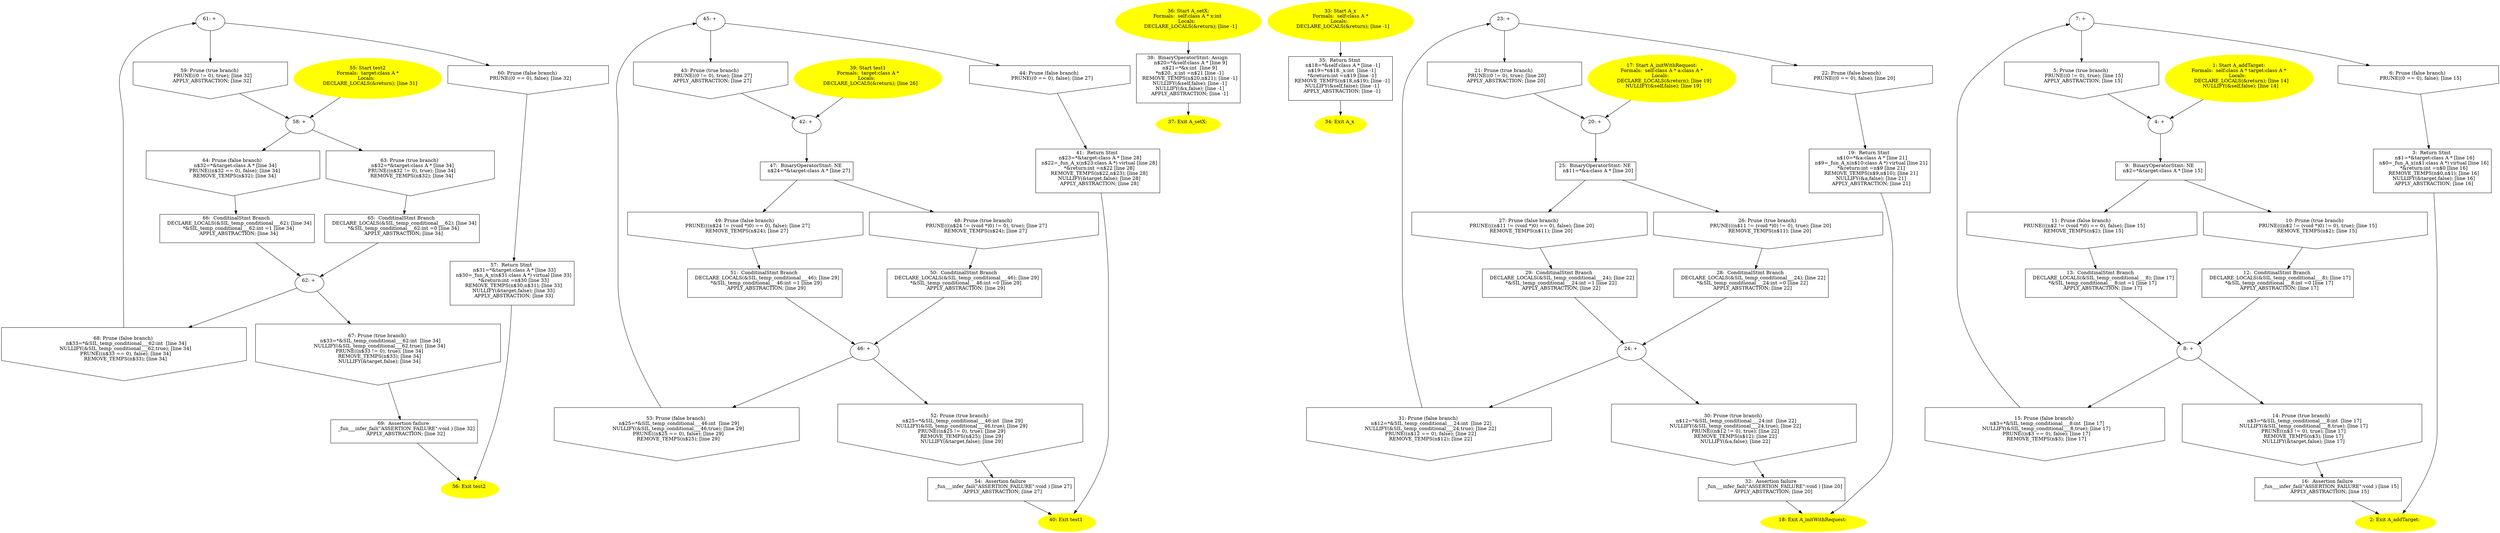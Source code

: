 digraph iCFG {
69 [label="69:  Assertion failure \n   _fun___infer_fail(\"ASSERTION_FAILURE\":void ) [line 32]\n  APPLY_ABSTRACTION; [line 32]\n " shape="box"]
	

	 69 -> 56 ;
68 [label="68: Prune (false branch) \n   n$33=*&SIL_temp_conditional___62:int  [line 34]\n  NULLIFY(&SIL_temp_conditional___62,true); [line 34]\n  PRUNE((n$33 == 0), false); [line 34]\n  REMOVE_TEMPS(n$33); [line 34]\n " shape="invhouse"]
	

	 68 -> 61 ;
67 [label="67: Prune (true branch) \n   n$33=*&SIL_temp_conditional___62:int  [line 34]\n  NULLIFY(&SIL_temp_conditional___62,true); [line 34]\n  PRUNE((n$33 != 0), true); [line 34]\n  REMOVE_TEMPS(n$33); [line 34]\n  NULLIFY(&target,false); [line 34]\n " shape="invhouse"]
	

	 67 -> 69 ;
66 [label="66:  ConditinalStmt Branch \n   DECLARE_LOCALS(&SIL_temp_conditional___62); [line 34]\n  *&SIL_temp_conditional___62:int =1 [line 34]\n  APPLY_ABSTRACTION; [line 34]\n " shape="box"]
	

	 66 -> 62 ;
65 [label="65:  ConditinalStmt Branch \n   DECLARE_LOCALS(&SIL_temp_conditional___62); [line 34]\n  *&SIL_temp_conditional___62:int =0 [line 34]\n  APPLY_ABSTRACTION; [line 34]\n " shape="box"]
	

	 65 -> 62 ;
64 [label="64: Prune (false branch) \n   n$32=*&target:class A * [line 34]\n  PRUNE((n$32 == 0), false); [line 34]\n  REMOVE_TEMPS(n$32); [line 34]\n " shape="invhouse"]
	

	 64 -> 66 ;
63 [label="63: Prune (true branch) \n   n$32=*&target:class A * [line 34]\n  PRUNE((n$32 != 0), true); [line 34]\n  REMOVE_TEMPS(n$32); [line 34]\n " shape="invhouse"]
	

	 63 -> 65 ;
62 [label="62: + \n  " ]
	

	 62 -> 67 ;
	 62 -> 68 ;
61 [label="61: + \n  " ]
	

	 61 -> 59 ;
	 61 -> 60 ;
60 [label="60: Prune (false branch) \n   PRUNE((0 == 0), false); [line 32]\n " shape="invhouse"]
	

	 60 -> 57 ;
59 [label="59: Prune (true branch) \n   PRUNE((0 != 0), true); [line 32]\n  APPLY_ABSTRACTION; [line 32]\n " shape="invhouse"]
	

	 59 -> 58 ;
58 [label="58: + \n  " ]
	

	 58 -> 63 ;
	 58 -> 64 ;
57 [label="57:  Return Stmt \n   n$31=*&target:class A * [line 33]\n  n$30=_fun_A_x(n$31:class A *) virtual [line 33]\n  *&return:int =n$30 [line 33]\n  REMOVE_TEMPS(n$30,n$31); [line 33]\n  NULLIFY(&target,false); [line 33]\n  APPLY_ABSTRACTION; [line 33]\n " shape="box"]
	

	 57 -> 56 ;
56 [label="56: Exit test2 \n  " color=yellow style=filled]
	

55 [label="55: Start test2\nFormals:  target:class A *\nLocals:  \n   DECLARE_LOCALS(&return); [line 31]\n " color=yellow style=filled]
	

	 55 -> 58 ;
54 [label="54:  Assertion failure \n   _fun___infer_fail(\"ASSERTION_FAILURE\":void ) [line 27]\n  APPLY_ABSTRACTION; [line 27]\n " shape="box"]
	

	 54 -> 40 ;
53 [label="53: Prune (false branch) \n   n$25=*&SIL_temp_conditional___46:int  [line 29]\n  NULLIFY(&SIL_temp_conditional___46,true); [line 29]\n  PRUNE((n$25 == 0), false); [line 29]\n  REMOVE_TEMPS(n$25); [line 29]\n " shape="invhouse"]
	

	 53 -> 45 ;
52 [label="52: Prune (true branch) \n   n$25=*&SIL_temp_conditional___46:int  [line 29]\n  NULLIFY(&SIL_temp_conditional___46,true); [line 29]\n  PRUNE((n$25 != 0), true); [line 29]\n  REMOVE_TEMPS(n$25); [line 29]\n  NULLIFY(&target,false); [line 29]\n " shape="invhouse"]
	

	 52 -> 54 ;
51 [label="51:  ConditinalStmt Branch \n   DECLARE_LOCALS(&SIL_temp_conditional___46); [line 29]\n  *&SIL_temp_conditional___46:int =1 [line 29]\n  APPLY_ABSTRACTION; [line 29]\n " shape="box"]
	

	 51 -> 46 ;
50 [label="50:  ConditinalStmt Branch \n   DECLARE_LOCALS(&SIL_temp_conditional___46); [line 29]\n  *&SIL_temp_conditional___46:int =0 [line 29]\n  APPLY_ABSTRACTION; [line 29]\n " shape="box"]
	

	 50 -> 46 ;
49 [label="49: Prune (false branch) \n   PRUNE(((n$24 != (void *)0) == 0), false); [line 27]\n  REMOVE_TEMPS(n$24); [line 27]\n " shape="invhouse"]
	

	 49 -> 51 ;
48 [label="48: Prune (true branch) \n   PRUNE(((n$24 != (void *)0) != 0), true); [line 27]\n  REMOVE_TEMPS(n$24); [line 27]\n " shape="invhouse"]
	

	 48 -> 50 ;
47 [label="47:  BinaryOperatorStmt: NE \n   n$24=*&target:class A * [line 27]\n " shape="box"]
	

	 47 -> 48 ;
	 47 -> 49 ;
46 [label="46: + \n  " ]
	

	 46 -> 52 ;
	 46 -> 53 ;
45 [label="45: + \n  " ]
	

	 45 -> 43 ;
	 45 -> 44 ;
44 [label="44: Prune (false branch) \n   PRUNE((0 == 0), false); [line 27]\n " shape="invhouse"]
	

	 44 -> 41 ;
43 [label="43: Prune (true branch) \n   PRUNE((0 != 0), true); [line 27]\n  APPLY_ABSTRACTION; [line 27]\n " shape="invhouse"]
	

	 43 -> 42 ;
42 [label="42: + \n  " ]
	

	 42 -> 47 ;
41 [label="41:  Return Stmt \n   n$23=*&target:class A * [line 28]\n  n$22=_fun_A_x(n$23:class A *) virtual [line 28]\n  *&return:int =n$22 [line 28]\n  REMOVE_TEMPS(n$22,n$23); [line 28]\n  NULLIFY(&target,false); [line 28]\n  APPLY_ABSTRACTION; [line 28]\n " shape="box"]
	

	 41 -> 40 ;
40 [label="40: Exit test1 \n  " color=yellow style=filled]
	

39 [label="39: Start test1\nFormals:  target:class A *\nLocals:  \n   DECLARE_LOCALS(&return); [line 26]\n " color=yellow style=filled]
	

	 39 -> 42 ;
38 [label="38:  BinaryOperatorStmt: Assign \n   n$20=*&self:class A * [line 9]\n  n$21=*&x:int  [line 9]\n  *n$20._x:int =n$21 [line -1]\n  REMOVE_TEMPS(n$20,n$21); [line -1]\n  NULLIFY(&self,false); [line -1]\n  NULLIFY(&x,false); [line -1]\n  APPLY_ABSTRACTION; [line -1]\n " shape="box"]
	

	 38 -> 37 ;
37 [label="37: Exit A_setX: \n  " color=yellow style=filled]
	

36 [label="36: Start A_setX:\nFormals:  self:class A * x:int \nLocals:  \n   DECLARE_LOCALS(&return); [line -1]\n " color=yellow style=filled]
	

	 36 -> 38 ;
35 [label="35:  Return Stmt \n   n$18=*&self:class A * [line -1]\n  n$19=*n$18._x:int  [line -1]\n  *&return:int =n$19 [line -1]\n  REMOVE_TEMPS(n$18,n$19); [line -1]\n  NULLIFY(&self,false); [line -1]\n  APPLY_ABSTRACTION; [line -1]\n " shape="box"]
	

	 35 -> 34 ;
34 [label="34: Exit A_x \n  " color=yellow style=filled]
	

33 [label="33: Start A_x\nFormals:  self:class A *\nLocals:  \n   DECLARE_LOCALS(&return); [line -1]\n " color=yellow style=filled]
	

	 33 -> 35 ;
32 [label="32:  Assertion failure \n   _fun___infer_fail(\"ASSERTION_FAILURE\":void ) [line 20]\n  APPLY_ABSTRACTION; [line 20]\n " shape="box"]
	

	 32 -> 18 ;
31 [label="31: Prune (false branch) \n   n$12=*&SIL_temp_conditional___24:int  [line 22]\n  NULLIFY(&SIL_temp_conditional___24,true); [line 22]\n  PRUNE((n$12 == 0), false); [line 22]\n  REMOVE_TEMPS(n$12); [line 22]\n " shape="invhouse"]
	

	 31 -> 23 ;
30 [label="30: Prune (true branch) \n   n$12=*&SIL_temp_conditional___24:int  [line 22]\n  NULLIFY(&SIL_temp_conditional___24,true); [line 22]\n  PRUNE((n$12 != 0), true); [line 22]\n  REMOVE_TEMPS(n$12); [line 22]\n  NULLIFY(&a,false); [line 22]\n " shape="invhouse"]
	

	 30 -> 32 ;
29 [label="29:  ConditinalStmt Branch \n   DECLARE_LOCALS(&SIL_temp_conditional___24); [line 22]\n  *&SIL_temp_conditional___24:int =1 [line 22]\n  APPLY_ABSTRACTION; [line 22]\n " shape="box"]
	

	 29 -> 24 ;
28 [label="28:  ConditinalStmt Branch \n   DECLARE_LOCALS(&SIL_temp_conditional___24); [line 22]\n  *&SIL_temp_conditional___24:int =0 [line 22]\n  APPLY_ABSTRACTION; [line 22]\n " shape="box"]
	

	 28 -> 24 ;
27 [label="27: Prune (false branch) \n   PRUNE(((n$11 != (void *)0) == 0), false); [line 20]\n  REMOVE_TEMPS(n$11); [line 20]\n " shape="invhouse"]
	

	 27 -> 29 ;
26 [label="26: Prune (true branch) \n   PRUNE(((n$11 != (void *)0) != 0), true); [line 20]\n  REMOVE_TEMPS(n$11); [line 20]\n " shape="invhouse"]
	

	 26 -> 28 ;
25 [label="25:  BinaryOperatorStmt: NE \n   n$11=*&a:class A * [line 20]\n " shape="box"]
	

	 25 -> 26 ;
	 25 -> 27 ;
24 [label="24: + \n  " ]
	

	 24 -> 30 ;
	 24 -> 31 ;
23 [label="23: + \n  " ]
	

	 23 -> 21 ;
	 23 -> 22 ;
22 [label="22: Prune (false branch) \n   PRUNE((0 == 0), false); [line 20]\n " shape="invhouse"]
	

	 22 -> 19 ;
21 [label="21: Prune (true branch) \n   PRUNE((0 != 0), true); [line 20]\n  APPLY_ABSTRACTION; [line 20]\n " shape="invhouse"]
	

	 21 -> 20 ;
20 [label="20: + \n  " ]
	

	 20 -> 25 ;
19 [label="19:  Return Stmt \n   n$10=*&a:class A * [line 21]\n  n$9=_fun_A_x(n$10:class A *) virtual [line 21]\n  *&return:int =n$9 [line 21]\n  REMOVE_TEMPS(n$9,n$10); [line 21]\n  NULLIFY(&a,false); [line 21]\n  APPLY_ABSTRACTION; [line 21]\n " shape="box"]
	

	 19 -> 18 ;
18 [label="18: Exit A_initWithRequest: \n  " color=yellow style=filled]
	

17 [label="17: Start A_initWithRequest:\nFormals:  self:class A * a:class A *\nLocals:  \n   DECLARE_LOCALS(&return); [line 19]\n  NULLIFY(&self,false); [line 19]\n " color=yellow style=filled]
	

	 17 -> 20 ;
16 [label="16:  Assertion failure \n   _fun___infer_fail(\"ASSERTION_FAILURE\":void ) [line 15]\n  APPLY_ABSTRACTION; [line 15]\n " shape="box"]
	

	 16 -> 2 ;
15 [label="15: Prune (false branch) \n   n$3=*&SIL_temp_conditional___8:int  [line 17]\n  NULLIFY(&SIL_temp_conditional___8,true); [line 17]\n  PRUNE((n$3 == 0), false); [line 17]\n  REMOVE_TEMPS(n$3); [line 17]\n " shape="invhouse"]
	

	 15 -> 7 ;
14 [label="14: Prune (true branch) \n   n$3=*&SIL_temp_conditional___8:int  [line 17]\n  NULLIFY(&SIL_temp_conditional___8,true); [line 17]\n  PRUNE((n$3 != 0), true); [line 17]\n  REMOVE_TEMPS(n$3); [line 17]\n  NULLIFY(&target,false); [line 17]\n " shape="invhouse"]
	

	 14 -> 16 ;
13 [label="13:  ConditinalStmt Branch \n   DECLARE_LOCALS(&SIL_temp_conditional___8); [line 17]\n  *&SIL_temp_conditional___8:int =1 [line 17]\n  APPLY_ABSTRACTION; [line 17]\n " shape="box"]
	

	 13 -> 8 ;
12 [label="12:  ConditinalStmt Branch \n   DECLARE_LOCALS(&SIL_temp_conditional___8); [line 17]\n  *&SIL_temp_conditional___8:int =0 [line 17]\n  APPLY_ABSTRACTION; [line 17]\n " shape="box"]
	

	 12 -> 8 ;
11 [label="11: Prune (false branch) \n   PRUNE(((n$2 != (void *)0) == 0), false); [line 15]\n  REMOVE_TEMPS(n$2); [line 15]\n " shape="invhouse"]
	

	 11 -> 13 ;
10 [label="10: Prune (true branch) \n   PRUNE(((n$2 != (void *)0) != 0), true); [line 15]\n  REMOVE_TEMPS(n$2); [line 15]\n " shape="invhouse"]
	

	 10 -> 12 ;
9 [label="9:  BinaryOperatorStmt: NE \n   n$2=*&target:class A * [line 15]\n " shape="box"]
	

	 9 -> 10 ;
	 9 -> 11 ;
8 [label="8: + \n  " ]
	

	 8 -> 14 ;
	 8 -> 15 ;
7 [label="7: + \n  " ]
	

	 7 -> 5 ;
	 7 -> 6 ;
6 [label="6: Prune (false branch) \n   PRUNE((0 == 0), false); [line 15]\n " shape="invhouse"]
	

	 6 -> 3 ;
5 [label="5: Prune (true branch) \n   PRUNE((0 != 0), true); [line 15]\n  APPLY_ABSTRACTION; [line 15]\n " shape="invhouse"]
	

	 5 -> 4 ;
4 [label="4: + \n  " ]
	

	 4 -> 9 ;
3 [label="3:  Return Stmt \n   n$1=*&target:class A * [line 16]\n  n$0=_fun_A_x(n$1:class A *) virtual [line 16]\n  *&return:int =n$0 [line 16]\n  REMOVE_TEMPS(n$0,n$1); [line 16]\n  NULLIFY(&target,false); [line 16]\n  APPLY_ABSTRACTION; [line 16]\n " shape="box"]
	

	 3 -> 2 ;
2 [label="2: Exit A_addTarget: \n  " color=yellow style=filled]
	

1 [label="1: Start A_addTarget:\nFormals:  self:class A * target:class A *\nLocals:  \n   DECLARE_LOCALS(&return); [line 14]\n  NULLIFY(&self,false); [line 14]\n " color=yellow style=filled]
	

	 1 -> 4 ;
}

